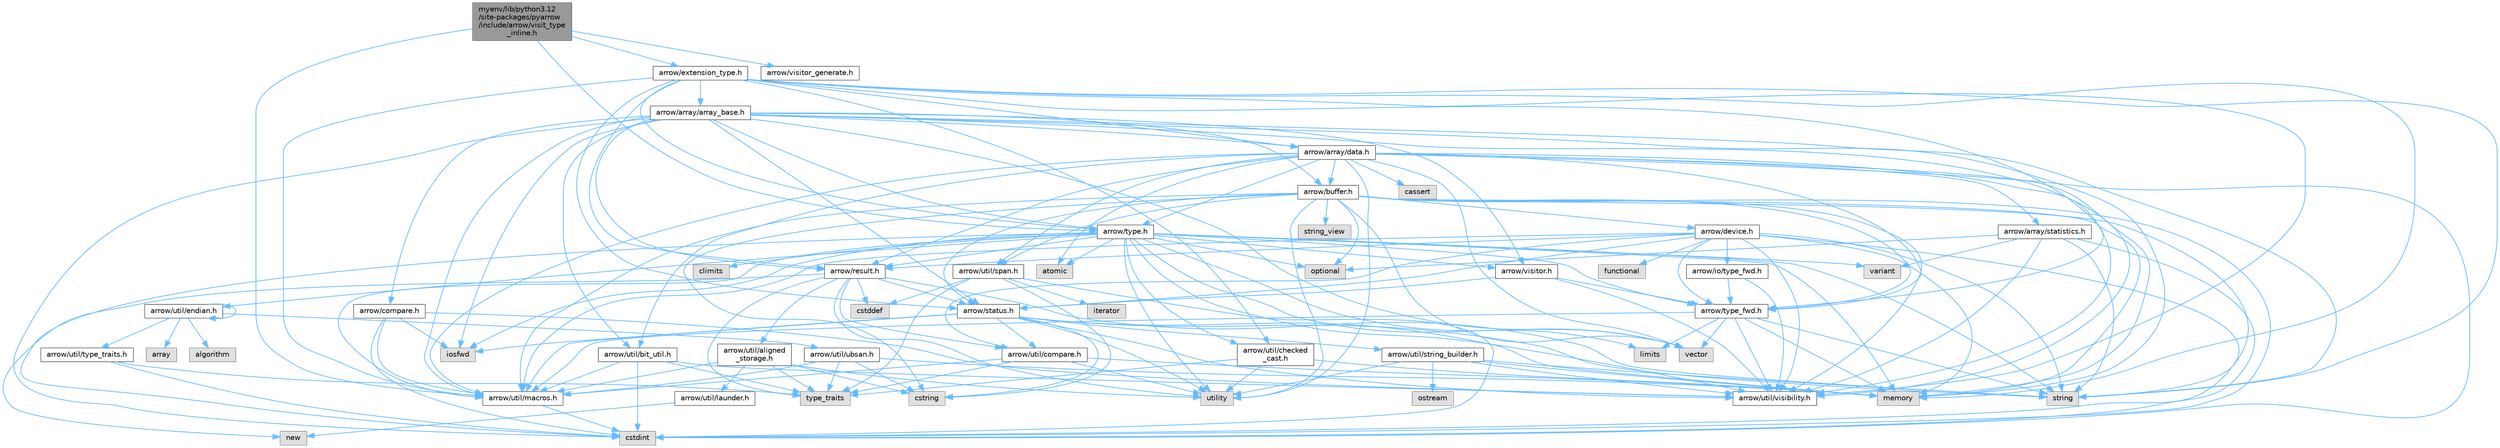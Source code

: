 digraph "myenv/lib/python3.12/site-packages/pyarrow/include/arrow/visit_type_inline.h"
{
 // LATEX_PDF_SIZE
  bgcolor="transparent";
  edge [fontname=Helvetica,fontsize=10,labelfontname=Helvetica,labelfontsize=10];
  node [fontname=Helvetica,fontsize=10,shape=box,height=0.2,width=0.4];
  Node1 [id="Node000001",label="myenv/lib/python3.12\l/site-packages/pyarrow\l/include/arrow/visit_type\l_inline.h",height=0.2,width=0.4,color="gray40", fillcolor="grey60", style="filled", fontcolor="black",tooltip=" "];
  Node1 -> Node2 [id="edge1_Node000001_Node000002",color="steelblue1",style="solid",tooltip=" "];
  Node2 [id="Node000002",label="arrow/extension_type.h",height=0.2,width=0.4,color="grey40", fillcolor="white", style="filled",URL="$include_2arrow_2extension__type_8h.html",tooltip=" "];
  Node2 -> Node3 [id="edge2_Node000002_Node000003",color="steelblue1",style="solid",tooltip=" "];
  Node3 [id="Node000003",label="memory",height=0.2,width=0.4,color="grey60", fillcolor="#E0E0E0", style="filled",tooltip=" "];
  Node2 -> Node4 [id="edge3_Node000002_Node000004",color="steelblue1",style="solid",tooltip=" "];
  Node4 [id="Node000004",label="string",height=0.2,width=0.4,color="grey60", fillcolor="#E0E0E0", style="filled",tooltip=" "];
  Node2 -> Node5 [id="edge4_Node000002_Node000005",color="steelblue1",style="solid",tooltip=" "];
  Node5 [id="Node000005",label="arrow/array/array_base.h",height=0.2,width=0.4,color="grey40", fillcolor="white", style="filled",URL="$array__base_8h.html",tooltip=" "];
  Node5 -> Node6 [id="edge5_Node000005_Node000006",color="steelblue1",style="solid",tooltip=" "];
  Node6 [id="Node000006",label="cstdint",height=0.2,width=0.4,color="grey60", fillcolor="#E0E0E0", style="filled",tooltip=" "];
  Node5 -> Node7 [id="edge6_Node000005_Node000007",color="steelblue1",style="solid",tooltip=" "];
  Node7 [id="Node000007",label="iosfwd",height=0.2,width=0.4,color="grey60", fillcolor="#E0E0E0", style="filled",tooltip=" "];
  Node5 -> Node3 [id="edge7_Node000005_Node000003",color="steelblue1",style="solid",tooltip=" "];
  Node5 -> Node4 [id="edge8_Node000005_Node000004",color="steelblue1",style="solid",tooltip=" "];
  Node5 -> Node8 [id="edge9_Node000005_Node000008",color="steelblue1",style="solid",tooltip=" "];
  Node8 [id="Node000008",label="vector",height=0.2,width=0.4,color="grey60", fillcolor="#E0E0E0", style="filled",tooltip=" "];
  Node5 -> Node9 [id="edge10_Node000005_Node000009",color="steelblue1",style="solid",tooltip=" "];
  Node9 [id="Node000009",label="arrow/array/data.h",height=0.2,width=0.4,color="grey40", fillcolor="white", style="filled",URL="$data_8h.html",tooltip=" "];
  Node9 -> Node10 [id="edge11_Node000009_Node000010",color="steelblue1",style="solid",tooltip=" "];
  Node10 [id="Node000010",label="atomic",height=0.2,width=0.4,color="grey60", fillcolor="#E0E0E0", style="filled",tooltip=" "];
  Node9 -> Node11 [id="edge12_Node000009_Node000011",color="steelblue1",style="solid",tooltip=" "];
  Node11 [id="Node000011",label="cassert",height=0.2,width=0.4,color="grey60", fillcolor="#E0E0E0", style="filled",tooltip=" "];
  Node9 -> Node6 [id="edge13_Node000009_Node000006",color="steelblue1",style="solid",tooltip=" "];
  Node9 -> Node3 [id="edge14_Node000009_Node000003",color="steelblue1",style="solid",tooltip=" "];
  Node9 -> Node12 [id="edge15_Node000009_Node000012",color="steelblue1",style="solid",tooltip=" "];
  Node12 [id="Node000012",label="utility",height=0.2,width=0.4,color="grey60", fillcolor="#E0E0E0", style="filled",tooltip=" "];
  Node9 -> Node8 [id="edge16_Node000009_Node000008",color="steelblue1",style="solid",tooltip=" "];
  Node9 -> Node13 [id="edge17_Node000009_Node000013",color="steelblue1",style="solid",tooltip=" "];
  Node13 [id="Node000013",label="arrow/array/statistics.h",height=0.2,width=0.4,color="grey40", fillcolor="white", style="filled",URL="$arrow_2array_2statistics_8h.html",tooltip=" "];
  Node13 -> Node6 [id="edge18_Node000013_Node000006",color="steelblue1",style="solid",tooltip=" "];
  Node13 -> Node14 [id="edge19_Node000013_Node000014",color="steelblue1",style="solid",tooltip=" "];
  Node14 [id="Node000014",label="optional",height=0.2,width=0.4,color="grey60", fillcolor="#E0E0E0", style="filled",tooltip=" "];
  Node13 -> Node4 [id="edge20_Node000013_Node000004",color="steelblue1",style="solid",tooltip=" "];
  Node13 -> Node15 [id="edge21_Node000013_Node000015",color="steelblue1",style="solid",tooltip=" "];
  Node15 [id="Node000015",label="variant",height=0.2,width=0.4,color="grey60", fillcolor="#E0E0E0", style="filled",tooltip=" "];
  Node13 -> Node16 [id="edge22_Node000013_Node000016",color="steelblue1",style="solid",tooltip=" "];
  Node16 [id="Node000016",label="arrow/util/visibility.h",height=0.2,width=0.4,color="grey40", fillcolor="white", style="filled",URL="$include_2arrow_2util_2visibility_8h.html",tooltip=" "];
  Node9 -> Node17 [id="edge23_Node000009_Node000017",color="steelblue1",style="solid",tooltip=" "];
  Node17 [id="Node000017",label="arrow/buffer.h",height=0.2,width=0.4,color="grey40", fillcolor="white", style="filled",URL="$buffer_8h.html",tooltip=" "];
  Node17 -> Node6 [id="edge24_Node000017_Node000006",color="steelblue1",style="solid",tooltip=" "];
  Node17 -> Node18 [id="edge25_Node000017_Node000018",color="steelblue1",style="solid",tooltip=" "];
  Node18 [id="Node000018",label="cstring",height=0.2,width=0.4,color="grey60", fillcolor="#E0E0E0", style="filled",tooltip=" "];
  Node17 -> Node3 [id="edge26_Node000017_Node000003",color="steelblue1",style="solid",tooltip=" "];
  Node17 -> Node14 [id="edge27_Node000017_Node000014",color="steelblue1",style="solid",tooltip=" "];
  Node17 -> Node4 [id="edge28_Node000017_Node000004",color="steelblue1",style="solid",tooltip=" "];
  Node17 -> Node19 [id="edge29_Node000017_Node000019",color="steelblue1",style="solid",tooltip=" "];
  Node19 [id="Node000019",label="string_view",height=0.2,width=0.4,color="grey60", fillcolor="#E0E0E0", style="filled",tooltip=" "];
  Node17 -> Node12 [id="edge30_Node000017_Node000012",color="steelblue1",style="solid",tooltip=" "];
  Node17 -> Node8 [id="edge31_Node000017_Node000008",color="steelblue1",style="solid",tooltip=" "];
  Node17 -> Node20 [id="edge32_Node000017_Node000020",color="steelblue1",style="solid",tooltip=" "];
  Node20 [id="Node000020",label="arrow/device.h",height=0.2,width=0.4,color="grey40", fillcolor="white", style="filled",URL="$device_8h.html",tooltip=" "];
  Node20 -> Node6 [id="edge33_Node000020_Node000006",color="steelblue1",style="solid",tooltip=" "];
  Node20 -> Node21 [id="edge34_Node000020_Node000021",color="steelblue1",style="solid",tooltip=" "];
  Node21 [id="Node000021",label="functional",height=0.2,width=0.4,color="grey60", fillcolor="#E0E0E0", style="filled",tooltip=" "];
  Node20 -> Node3 [id="edge35_Node000020_Node000003",color="steelblue1",style="solid",tooltip=" "];
  Node20 -> Node4 [id="edge36_Node000020_Node000004",color="steelblue1",style="solid",tooltip=" "];
  Node20 -> Node22 [id="edge37_Node000020_Node000022",color="steelblue1",style="solid",tooltip=" "];
  Node22 [id="Node000022",label="arrow/io/type_fwd.h",height=0.2,width=0.4,color="grey40", fillcolor="white", style="filled",URL="$arrow_2io_2type__fwd_8h.html",tooltip=" "];
  Node22 -> Node23 [id="edge38_Node000022_Node000023",color="steelblue1",style="solid",tooltip=" "];
  Node23 [id="Node000023",label="arrow/type_fwd.h",height=0.2,width=0.4,color="grey40", fillcolor="white", style="filled",URL="$arrow_2type__fwd_8h.html",tooltip=" "];
  Node23 -> Node24 [id="edge39_Node000023_Node000024",color="steelblue1",style="solid",tooltip=" "];
  Node24 [id="Node000024",label="limits",height=0.2,width=0.4,color="grey60", fillcolor="#E0E0E0", style="filled",tooltip=" "];
  Node23 -> Node3 [id="edge40_Node000023_Node000003",color="steelblue1",style="solid",tooltip=" "];
  Node23 -> Node4 [id="edge41_Node000023_Node000004",color="steelblue1",style="solid",tooltip=" "];
  Node23 -> Node8 [id="edge42_Node000023_Node000008",color="steelblue1",style="solid",tooltip=" "];
  Node23 -> Node25 [id="edge43_Node000023_Node000025",color="steelblue1",style="solid",tooltip=" "];
  Node25 [id="Node000025",label="arrow/util/macros.h",height=0.2,width=0.4,color="grey40", fillcolor="white", style="filled",URL="$macros_8h.html",tooltip=" "];
  Node25 -> Node6 [id="edge44_Node000025_Node000006",color="steelblue1",style="solid",tooltip=" "];
  Node23 -> Node16 [id="edge45_Node000023_Node000016",color="steelblue1",style="solid",tooltip=" "];
  Node22 -> Node16 [id="edge46_Node000022_Node000016",color="steelblue1",style="solid",tooltip=" "];
  Node20 -> Node26 [id="edge47_Node000020_Node000026",color="steelblue1",style="solid",tooltip=" "];
  Node26 [id="Node000026",label="arrow/result.h",height=0.2,width=0.4,color="grey40", fillcolor="white", style="filled",URL="$result_8h.html",tooltip=" "];
  Node26 -> Node27 [id="edge48_Node000026_Node000027",color="steelblue1",style="solid",tooltip=" "];
  Node27 [id="Node000027",label="cstddef",height=0.2,width=0.4,color="grey60", fillcolor="#E0E0E0", style="filled",tooltip=" "];
  Node26 -> Node28 [id="edge49_Node000026_Node000028",color="steelblue1",style="solid",tooltip=" "];
  Node28 [id="Node000028",label="new",height=0.2,width=0.4,color="grey60", fillcolor="#E0E0E0", style="filled",tooltip=" "];
  Node26 -> Node4 [id="edge50_Node000026_Node000004",color="steelblue1",style="solid",tooltip=" "];
  Node26 -> Node29 [id="edge51_Node000026_Node000029",color="steelblue1",style="solid",tooltip=" "];
  Node29 [id="Node000029",label="type_traits",height=0.2,width=0.4,color="grey60", fillcolor="#E0E0E0", style="filled",tooltip=" "];
  Node26 -> Node12 [id="edge52_Node000026_Node000012",color="steelblue1",style="solid",tooltip=" "];
  Node26 -> Node30 [id="edge53_Node000026_Node000030",color="steelblue1",style="solid",tooltip=" "];
  Node30 [id="Node000030",label="arrow/status.h",height=0.2,width=0.4,color="grey40", fillcolor="white", style="filled",URL="$status_8h.html",tooltip=" "];
  Node30 -> Node18 [id="edge54_Node000030_Node000018",color="steelblue1",style="solid",tooltip=" "];
  Node30 -> Node7 [id="edge55_Node000030_Node000007",color="steelblue1",style="solid",tooltip=" "];
  Node30 -> Node3 [id="edge56_Node000030_Node000003",color="steelblue1",style="solid",tooltip=" "];
  Node30 -> Node4 [id="edge57_Node000030_Node000004",color="steelblue1",style="solid",tooltip=" "];
  Node30 -> Node12 [id="edge58_Node000030_Node000012",color="steelblue1",style="solid",tooltip=" "];
  Node30 -> Node31 [id="edge59_Node000030_Node000031",color="steelblue1",style="solid",tooltip=" "];
  Node31 [id="Node000031",label="arrow/util/compare.h",height=0.2,width=0.4,color="grey40", fillcolor="white", style="filled",URL="$util_2compare_8h.html",tooltip=" "];
  Node31 -> Node3 [id="edge60_Node000031_Node000003",color="steelblue1",style="solid",tooltip=" "];
  Node31 -> Node29 [id="edge61_Node000031_Node000029",color="steelblue1",style="solid",tooltip=" "];
  Node31 -> Node12 [id="edge62_Node000031_Node000012",color="steelblue1",style="solid",tooltip=" "];
  Node31 -> Node25 [id="edge63_Node000031_Node000025",color="steelblue1",style="solid",tooltip=" "];
  Node30 -> Node25 [id="edge64_Node000030_Node000025",color="steelblue1",style="solid",tooltip=" "];
  Node30 -> Node32 [id="edge65_Node000030_Node000032",color="steelblue1",style="solid",tooltip=" "];
  Node32 [id="Node000032",label="arrow/util/string_builder.h",height=0.2,width=0.4,color="grey40", fillcolor="white", style="filled",URL="$string__builder_8h.html",tooltip=" "];
  Node32 -> Node3 [id="edge66_Node000032_Node000003",color="steelblue1",style="solid",tooltip=" "];
  Node32 -> Node33 [id="edge67_Node000032_Node000033",color="steelblue1",style="solid",tooltip=" "];
  Node33 [id="Node000033",label="ostream",height=0.2,width=0.4,color="grey60", fillcolor="#E0E0E0", style="filled",tooltip=" "];
  Node32 -> Node4 [id="edge68_Node000032_Node000004",color="steelblue1",style="solid",tooltip=" "];
  Node32 -> Node12 [id="edge69_Node000032_Node000012",color="steelblue1",style="solid",tooltip=" "];
  Node32 -> Node16 [id="edge70_Node000032_Node000016",color="steelblue1",style="solid",tooltip=" "];
  Node30 -> Node16 [id="edge71_Node000030_Node000016",color="steelblue1",style="solid",tooltip=" "];
  Node26 -> Node34 [id="edge72_Node000026_Node000034",color="steelblue1",style="solid",tooltip=" "];
  Node34 [id="Node000034",label="arrow/util/aligned\l_storage.h",height=0.2,width=0.4,color="grey40", fillcolor="white", style="filled",URL="$aligned__storage_8h.html",tooltip=" "];
  Node34 -> Node18 [id="edge73_Node000034_Node000018",color="steelblue1",style="solid",tooltip=" "];
  Node34 -> Node29 [id="edge74_Node000034_Node000029",color="steelblue1",style="solid",tooltip=" "];
  Node34 -> Node12 [id="edge75_Node000034_Node000012",color="steelblue1",style="solid",tooltip=" "];
  Node34 -> Node35 [id="edge76_Node000034_Node000035",color="steelblue1",style="solid",tooltip=" "];
  Node35 [id="Node000035",label="arrow/util/launder.h",height=0.2,width=0.4,color="grey40", fillcolor="white", style="filled",URL="$launder_8h.html",tooltip=" "];
  Node35 -> Node28 [id="edge77_Node000035_Node000028",color="steelblue1",style="solid",tooltip=" "];
  Node34 -> Node25 [id="edge78_Node000034_Node000025",color="steelblue1",style="solid",tooltip=" "];
  Node26 -> Node31 [id="edge79_Node000026_Node000031",color="steelblue1",style="solid",tooltip=" "];
  Node20 -> Node30 [id="edge80_Node000020_Node000030",color="steelblue1",style="solid",tooltip=" "];
  Node20 -> Node23 [id="edge81_Node000020_Node000023",color="steelblue1",style="solid",tooltip=" "];
  Node20 -> Node31 [id="edge82_Node000020_Node000031",color="steelblue1",style="solid",tooltip=" "];
  Node20 -> Node25 [id="edge83_Node000020_Node000025",color="steelblue1",style="solid",tooltip=" "];
  Node20 -> Node16 [id="edge84_Node000020_Node000016",color="steelblue1",style="solid",tooltip=" "];
  Node17 -> Node30 [id="edge85_Node000017_Node000030",color="steelblue1",style="solid",tooltip=" "];
  Node17 -> Node23 [id="edge86_Node000017_Node000023",color="steelblue1",style="solid",tooltip=" "];
  Node17 -> Node25 [id="edge87_Node000017_Node000025",color="steelblue1",style="solid",tooltip=" "];
  Node17 -> Node36 [id="edge88_Node000017_Node000036",color="steelblue1",style="solid",tooltip=" "];
  Node36 [id="Node000036",label="arrow/util/span.h",height=0.2,width=0.4,color="grey40", fillcolor="white", style="filled",URL="$span_8h.html",tooltip=" "];
  Node36 -> Node27 [id="edge89_Node000036_Node000027",color="steelblue1",style="solid",tooltip=" "];
  Node36 -> Node6 [id="edge90_Node000036_Node000006",color="steelblue1",style="solid",tooltip=" "];
  Node36 -> Node18 [id="edge91_Node000036_Node000018",color="steelblue1",style="solid",tooltip=" "];
  Node36 -> Node37 [id="edge92_Node000036_Node000037",color="steelblue1",style="solid",tooltip=" "];
  Node37 [id="Node000037",label="iterator",height=0.2,width=0.4,color="grey60", fillcolor="#E0E0E0", style="filled",tooltip=" "];
  Node36 -> Node29 [id="edge93_Node000036_Node000029",color="steelblue1",style="solid",tooltip=" "];
  Node17 -> Node16 [id="edge94_Node000017_Node000016",color="steelblue1",style="solid",tooltip=" "];
  Node9 -> Node26 [id="edge95_Node000009_Node000026",color="steelblue1",style="solid",tooltip=" "];
  Node9 -> Node38 [id="edge96_Node000009_Node000038",color="steelblue1",style="solid",tooltip=" "];
  Node38 [id="Node000038",label="arrow/type.h",height=0.2,width=0.4,color="grey40", fillcolor="white", style="filled",URL="$type_8h.html",tooltip=" "];
  Node38 -> Node10 [id="edge97_Node000038_Node000010",color="steelblue1",style="solid",tooltip=" "];
  Node38 -> Node39 [id="edge98_Node000038_Node000039",color="steelblue1",style="solid",tooltip=" "];
  Node39 [id="Node000039",label="climits",height=0.2,width=0.4,color="grey60", fillcolor="#E0E0E0", style="filled",tooltip=" "];
  Node38 -> Node6 [id="edge99_Node000038_Node000006",color="steelblue1",style="solid",tooltip=" "];
  Node38 -> Node7 [id="edge100_Node000038_Node000007",color="steelblue1",style="solid",tooltip=" "];
  Node38 -> Node24 [id="edge101_Node000038_Node000024",color="steelblue1",style="solid",tooltip=" "];
  Node38 -> Node3 [id="edge102_Node000038_Node000003",color="steelblue1",style="solid",tooltip=" "];
  Node38 -> Node14 [id="edge103_Node000038_Node000014",color="steelblue1",style="solid",tooltip=" "];
  Node38 -> Node4 [id="edge104_Node000038_Node000004",color="steelblue1",style="solid",tooltip=" "];
  Node38 -> Node12 [id="edge105_Node000038_Node000012",color="steelblue1",style="solid",tooltip=" "];
  Node38 -> Node15 [id="edge106_Node000038_Node000015",color="steelblue1",style="solid",tooltip=" "];
  Node38 -> Node8 [id="edge107_Node000038_Node000008",color="steelblue1",style="solid",tooltip=" "];
  Node38 -> Node26 [id="edge108_Node000038_Node000026",color="steelblue1",style="solid",tooltip=" "];
  Node38 -> Node23 [id="edge109_Node000038_Node000023",color="steelblue1",style="solid",tooltip=" "];
  Node38 -> Node40 [id="edge110_Node000038_Node000040",color="steelblue1",style="solid",tooltip=" "];
  Node40 [id="Node000040",label="arrow/util/checked\l_cast.h",height=0.2,width=0.4,color="grey40", fillcolor="white", style="filled",URL="$checked__cast_8h.html",tooltip=" "];
  Node40 -> Node3 [id="edge111_Node000040_Node000003",color="steelblue1",style="solid",tooltip=" "];
  Node40 -> Node29 [id="edge112_Node000040_Node000029",color="steelblue1",style="solid",tooltip=" "];
  Node40 -> Node12 [id="edge113_Node000040_Node000012",color="steelblue1",style="solid",tooltip=" "];
  Node38 -> Node41 [id="edge114_Node000038_Node000041",color="steelblue1",style="solid",tooltip=" "];
  Node41 [id="Node000041",label="arrow/util/endian.h",height=0.2,width=0.4,color="grey40", fillcolor="white", style="filled",URL="$endian_8h.html",tooltip=" "];
  Node41 -> Node41 [id="edge115_Node000041_Node000041",color="steelblue1",style="solid",tooltip=" "];
  Node41 -> Node42 [id="edge116_Node000041_Node000042",color="steelblue1",style="solid",tooltip=" "];
  Node42 [id="Node000042",label="algorithm",height=0.2,width=0.4,color="grey60", fillcolor="#E0E0E0", style="filled",tooltip=" "];
  Node41 -> Node43 [id="edge117_Node000041_Node000043",color="steelblue1",style="solid",tooltip=" "];
  Node43 [id="Node000043",label="array",height=0.2,width=0.4,color="grey60", fillcolor="#E0E0E0", style="filled",tooltip=" "];
  Node41 -> Node44 [id="edge118_Node000041_Node000044",color="steelblue1",style="solid",tooltip=" "];
  Node44 [id="Node000044",label="arrow/util/type_traits.h",height=0.2,width=0.4,color="grey40", fillcolor="white", style="filled",URL="$include_2arrow_2util_2type__traits_8h.html",tooltip=" "];
  Node44 -> Node6 [id="edge119_Node000044_Node000006",color="steelblue1",style="solid",tooltip=" "];
  Node44 -> Node29 [id="edge120_Node000044_Node000029",color="steelblue1",style="solid",tooltip=" "];
  Node41 -> Node45 [id="edge121_Node000041_Node000045",color="steelblue1",style="solid",tooltip=" "];
  Node45 [id="Node000045",label="arrow/util/ubsan.h",height=0.2,width=0.4,color="grey40", fillcolor="white", style="filled",URL="$ubsan_8h.html",tooltip=" "];
  Node45 -> Node18 [id="edge122_Node000045_Node000018",color="steelblue1",style="solid",tooltip=" "];
  Node45 -> Node3 [id="edge123_Node000045_Node000003",color="steelblue1",style="solid",tooltip=" "];
  Node45 -> Node29 [id="edge124_Node000045_Node000029",color="steelblue1",style="solid",tooltip=" "];
  Node45 -> Node25 [id="edge125_Node000045_Node000025",color="steelblue1",style="solid",tooltip=" "];
  Node38 -> Node25 [id="edge126_Node000038_Node000025",color="steelblue1",style="solid",tooltip=" "];
  Node38 -> Node16 [id="edge127_Node000038_Node000016",color="steelblue1",style="solid",tooltip=" "];
  Node38 -> Node46 [id="edge128_Node000038_Node000046",color="steelblue1",style="solid",tooltip=" "];
  Node46 [id="Node000046",label="arrow/visitor.h",height=0.2,width=0.4,color="grey40", fillcolor="white", style="filled",URL="$visitor_8h.html",tooltip=" "];
  Node46 -> Node30 [id="edge129_Node000046_Node000030",color="steelblue1",style="solid",tooltip=" "];
  Node46 -> Node23 [id="edge130_Node000046_Node000023",color="steelblue1",style="solid",tooltip=" "];
  Node46 -> Node16 [id="edge131_Node000046_Node000016",color="steelblue1",style="solid",tooltip=" "];
  Node9 -> Node23 [id="edge132_Node000009_Node000023",color="steelblue1",style="solid",tooltip=" "];
  Node9 -> Node47 [id="edge133_Node000009_Node000047",color="steelblue1",style="solid",tooltip=" "];
  Node47 [id="Node000047",label="arrow/util/bit_util.h",height=0.2,width=0.4,color="grey40", fillcolor="white", style="filled",URL="$bit__util_8h.html",tooltip=" "];
  Node47 -> Node6 [id="edge134_Node000047_Node000006",color="steelblue1",style="solid",tooltip=" "];
  Node47 -> Node29 [id="edge135_Node000047_Node000029",color="steelblue1",style="solid",tooltip=" "];
  Node47 -> Node25 [id="edge136_Node000047_Node000025",color="steelblue1",style="solid",tooltip=" "];
  Node47 -> Node16 [id="edge137_Node000047_Node000016",color="steelblue1",style="solid",tooltip=" "];
  Node9 -> Node25 [id="edge138_Node000009_Node000025",color="steelblue1",style="solid",tooltip=" "];
  Node9 -> Node36 [id="edge139_Node000009_Node000036",color="steelblue1",style="solid",tooltip=" "];
  Node9 -> Node16 [id="edge140_Node000009_Node000016",color="steelblue1",style="solid",tooltip=" "];
  Node5 -> Node17 [id="edge141_Node000005_Node000017",color="steelblue1",style="solid",tooltip=" "];
  Node5 -> Node48 [id="edge142_Node000005_Node000048",color="steelblue1",style="solid",tooltip=" "];
  Node48 [id="Node000048",label="arrow/compare.h",height=0.2,width=0.4,color="grey40", fillcolor="white", style="filled",URL="$compare_8h.html",tooltip=" "];
  Node48 -> Node6 [id="edge143_Node000048_Node000006",color="steelblue1",style="solid",tooltip=" "];
  Node48 -> Node7 [id="edge144_Node000048_Node000007",color="steelblue1",style="solid",tooltip=" "];
  Node48 -> Node25 [id="edge145_Node000048_Node000025",color="steelblue1",style="solid",tooltip=" "];
  Node48 -> Node16 [id="edge146_Node000048_Node000016",color="steelblue1",style="solid",tooltip=" "];
  Node5 -> Node26 [id="edge147_Node000005_Node000026",color="steelblue1",style="solid",tooltip=" "];
  Node5 -> Node30 [id="edge148_Node000005_Node000030",color="steelblue1",style="solid",tooltip=" "];
  Node5 -> Node38 [id="edge149_Node000005_Node000038",color="steelblue1",style="solid",tooltip=" "];
  Node5 -> Node47 [id="edge150_Node000005_Node000047",color="steelblue1",style="solid",tooltip=" "];
  Node5 -> Node25 [id="edge151_Node000005_Node000025",color="steelblue1",style="solid",tooltip=" "];
  Node5 -> Node16 [id="edge152_Node000005_Node000016",color="steelblue1",style="solid",tooltip=" "];
  Node5 -> Node46 [id="edge153_Node000005_Node000046",color="steelblue1",style="solid",tooltip=" "];
  Node2 -> Node9 [id="edge154_Node000002_Node000009",color="steelblue1",style="solid",tooltip=" "];
  Node2 -> Node26 [id="edge155_Node000002_Node000026",color="steelblue1",style="solid",tooltip=" "];
  Node2 -> Node30 [id="edge156_Node000002_Node000030",color="steelblue1",style="solid",tooltip=" "];
  Node2 -> Node38 [id="edge157_Node000002_Node000038",color="steelblue1",style="solid",tooltip=" "];
  Node2 -> Node23 [id="edge158_Node000002_Node000023",color="steelblue1",style="solid",tooltip=" "];
  Node2 -> Node40 [id="edge159_Node000002_Node000040",color="steelblue1",style="solid",tooltip=" "];
  Node2 -> Node25 [id="edge160_Node000002_Node000025",color="steelblue1",style="solid",tooltip=" "];
  Node2 -> Node16 [id="edge161_Node000002_Node000016",color="steelblue1",style="solid",tooltip=" "];
  Node1 -> Node38 [id="edge162_Node000001_Node000038",color="steelblue1",style="solid",tooltip=" "];
  Node1 -> Node25 [id="edge163_Node000001_Node000025",color="steelblue1",style="solid",tooltip=" "];
  Node1 -> Node49 [id="edge164_Node000001_Node000049",color="steelblue1",style="solid",tooltip=" "];
  Node49 [id="Node000049",label="arrow/visitor_generate.h",height=0.2,width=0.4,color="grey40", fillcolor="white", style="filled",URL="$visitor__generate_8h.html",tooltip=" "];
}
